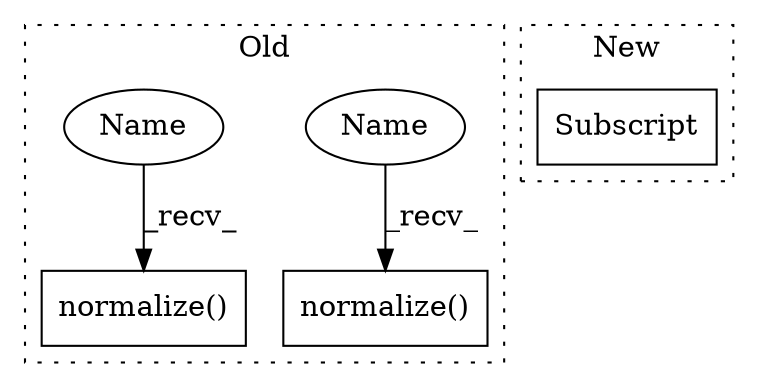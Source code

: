 digraph G {
subgraph cluster0 {
1 [label="normalize()" a="75" s="2511,2528" l="12,1" shape="box"];
3 [label="normalize()" a="75" s="2531,2554" l="12,1" shape="box"];
4 [label="Name" a="87" s="2511" l="1" shape="ellipse"];
5 [label="Name" a="87" s="2531" l="1" shape="ellipse"];
label = "Old";
style="dotted";
}
subgraph cluster1 {
2 [label="Subscript" a="63" s="2965,0" l="53,0" shape="box"];
label = "New";
style="dotted";
}
4 -> 1 [label="_recv_"];
5 -> 3 [label="_recv_"];
}